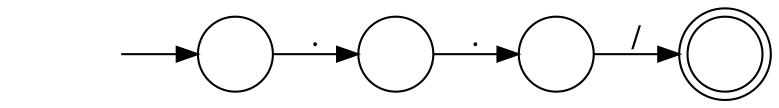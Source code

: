 digraph Automaton {
  rankdir = LR;
  0 [shape=circle,label=""];
  0 -> 2 [label="/"]
  1 [shape=circle,label=""];
  initial [shape=plaintext,label=""];
  initial -> 1
  1 -> 3 [label="."]
  2 [shape=doublecircle,label=""];
  3 [shape=circle,label=""];
  3 -> 0 [label="."]
}
